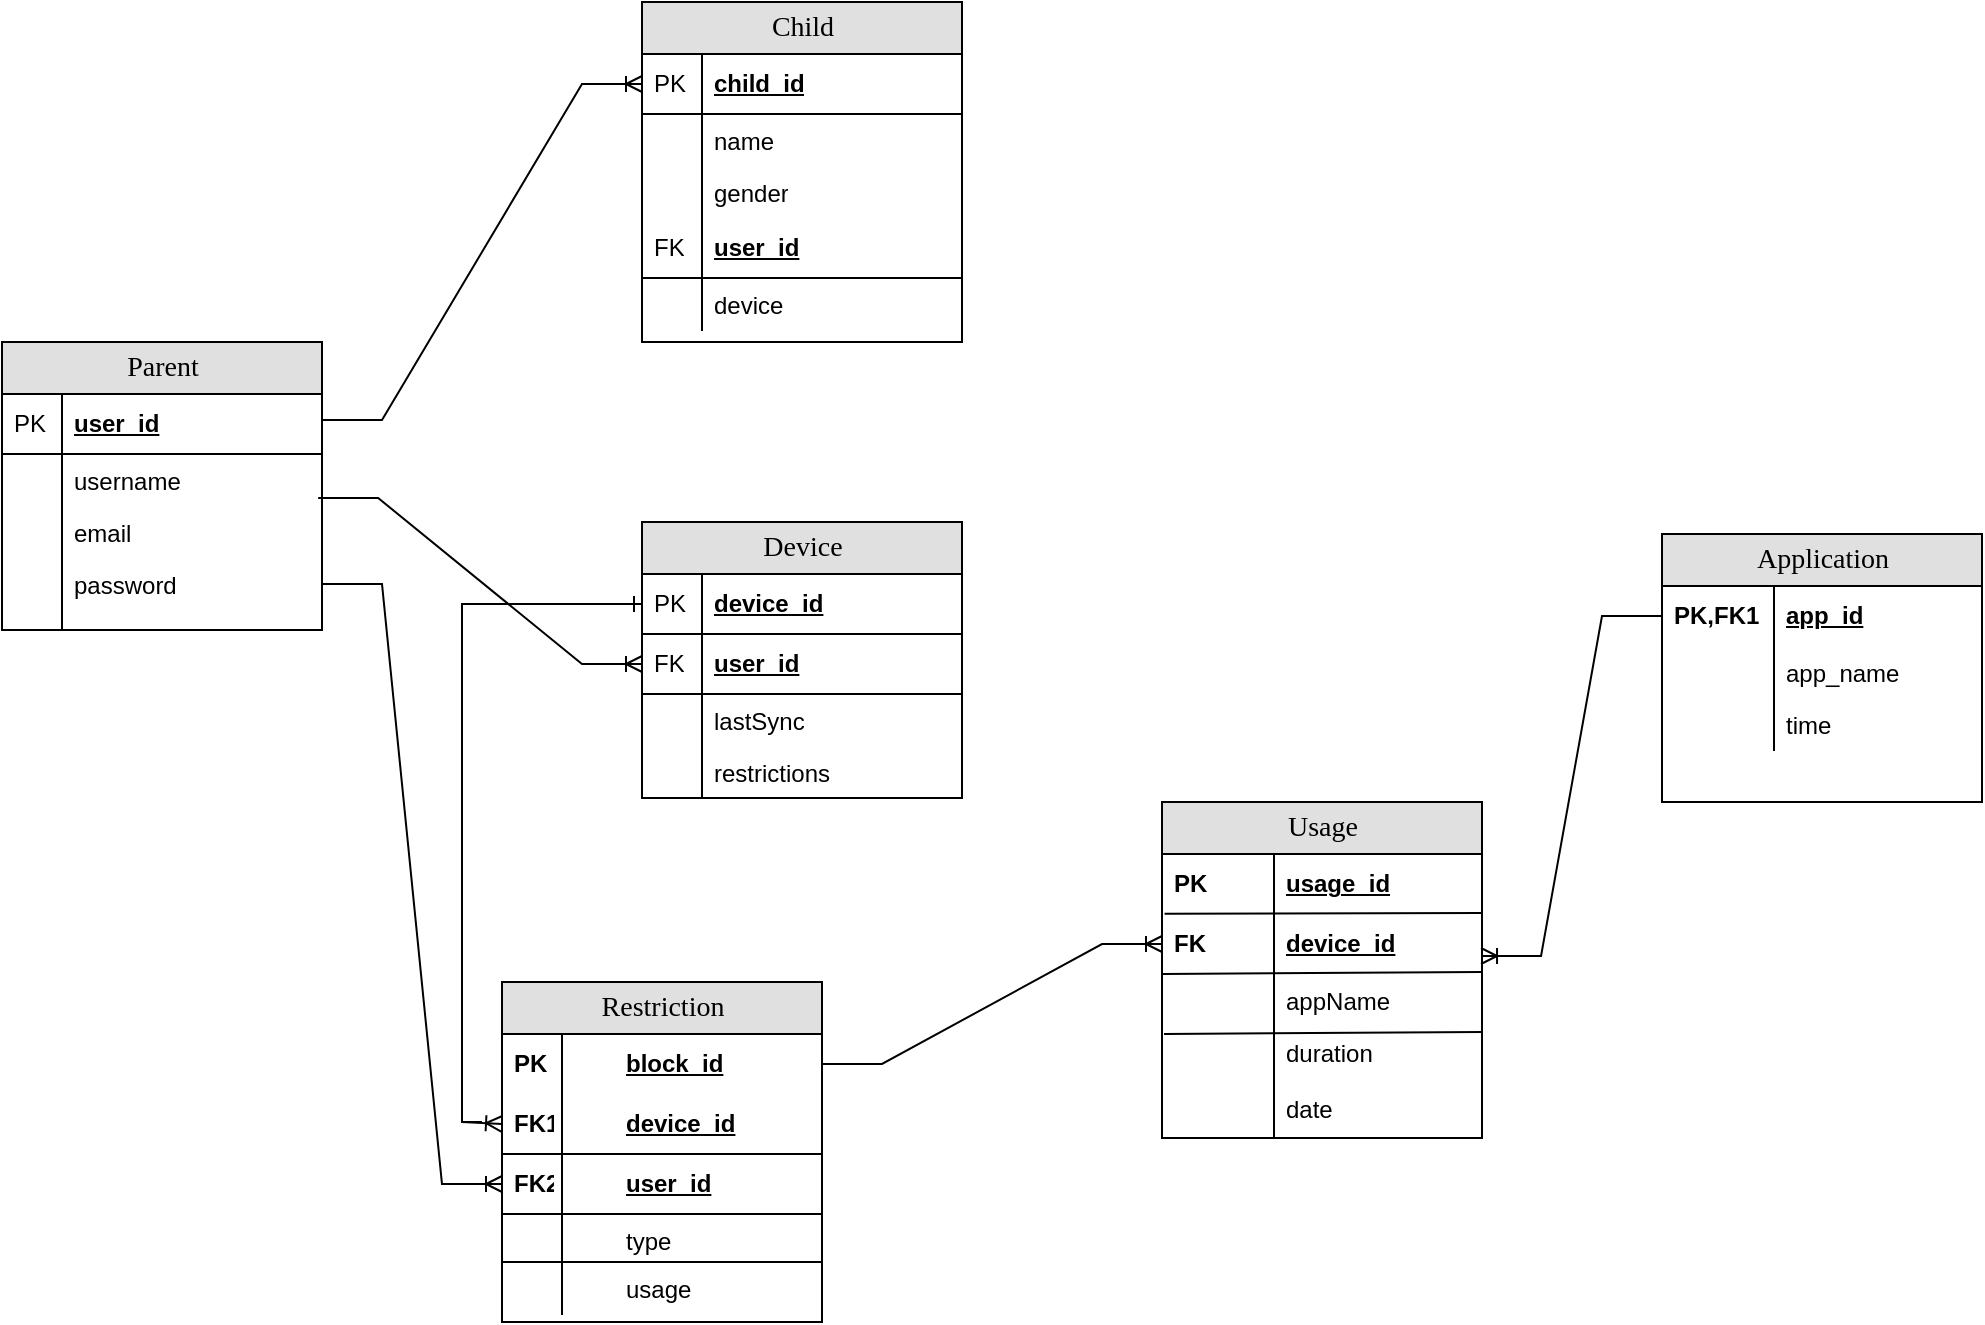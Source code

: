 <mxfile version="24.4.13" type="github">
  <diagram id="QlL1om-BwzvxGUjIWNr9" name="erd">
    <mxGraphModel dx="1429" dy="579" grid="1" gridSize="10" guides="1" tooltips="1" connect="1" arrows="1" fold="1" page="1" pageScale="1" pageWidth="850" pageHeight="1100" math="0" shadow="0">
      <root>
        <mxCell id="0" />
        <mxCell id="1" parent="0" />
        <mxCell id="mVgx2zE_5AAyynSpxI6j-8" value="Device" style="swimlane;html=1;fontStyle=0;childLayout=stackLayout;horizontal=1;startSize=26;fillColor=#e0e0e0;horizontalStack=0;resizeParent=1;resizeLast=0;collapsible=1;marginBottom=0;swimlaneFillColor=#ffffff;align=center;rounded=0;shadow=0;comic=0;labelBackgroundColor=none;strokeWidth=1;fontFamily=Verdana;fontSize=14;swimlaneLine=1;" parent="1" vertex="1">
          <mxGeometry x="360" y="370" width="160" height="138" as="geometry" />
        </mxCell>
        <mxCell id="mVgx2zE_5AAyynSpxI6j-9" value="device_id" style="shape=partialRectangle;top=0;left=0;right=0;bottom=1;html=1;align=left;verticalAlign=middle;fillColor=none;spacingLeft=34;spacingRight=4;whiteSpace=wrap;overflow=hidden;rotatable=0;points=[[0,0.5],[1,0.5]];portConstraint=eastwest;dropTarget=0;fontStyle=5;" parent="mVgx2zE_5AAyynSpxI6j-8" vertex="1">
          <mxGeometry y="26" width="160" height="30" as="geometry" />
        </mxCell>
        <mxCell id="mVgx2zE_5AAyynSpxI6j-10" value="PK" style="shape=partialRectangle;top=0;left=0;bottom=0;html=1;fillColor=none;align=left;verticalAlign=middle;spacingLeft=4;spacingRight=4;whiteSpace=wrap;overflow=hidden;rotatable=0;points=[];portConstraint=eastwest;part=1;" parent="mVgx2zE_5AAyynSpxI6j-9" vertex="1" connectable="0">
          <mxGeometry width="30" height="30" as="geometry" />
        </mxCell>
        <mxCell id="c1zQI3e8gxtUs3fDlMbk-2" value="user_id" style="shape=partialRectangle;top=0;left=0;right=0;bottom=1;html=1;align=left;verticalAlign=middle;fillColor=none;spacingLeft=34;spacingRight=4;whiteSpace=wrap;overflow=hidden;rotatable=0;points=[[0,0.5],[1,0.5]];portConstraint=eastwest;dropTarget=0;fontStyle=5;" parent="mVgx2zE_5AAyynSpxI6j-8" vertex="1">
          <mxGeometry y="56" width="160" height="30" as="geometry" />
        </mxCell>
        <mxCell id="c1zQI3e8gxtUs3fDlMbk-3" value="FK" style="shape=partialRectangle;top=0;left=0;bottom=0;html=1;fillColor=none;align=left;verticalAlign=middle;spacingLeft=4;spacingRight=4;whiteSpace=wrap;overflow=hidden;rotatable=0;points=[];portConstraint=eastwest;part=1;" parent="c1zQI3e8gxtUs3fDlMbk-2" vertex="1" connectable="0">
          <mxGeometry width="30" height="30" as="geometry" />
        </mxCell>
        <mxCell id="aT-Jbu9sk-yAGzBGs-ko-30" value="lastSync" style="shape=partialRectangle;top=0;left=0;right=0;bottom=0;html=1;align=left;verticalAlign=top;fillColor=none;spacingLeft=34;spacingRight=4;whiteSpace=wrap;overflow=hidden;rotatable=0;points=[[0,0.5],[1,0.5]];portConstraint=eastwest;dropTarget=0;" vertex="1" parent="mVgx2zE_5AAyynSpxI6j-8">
          <mxGeometry y="86" width="160" height="26" as="geometry" />
        </mxCell>
        <mxCell id="aT-Jbu9sk-yAGzBGs-ko-31" value="" style="shape=partialRectangle;top=0;left=0;bottom=0;html=1;fillColor=none;align=left;verticalAlign=top;spacingLeft=4;spacingRight=4;whiteSpace=wrap;overflow=hidden;rotatable=0;points=[];portConstraint=eastwest;part=1;" vertex="1" connectable="0" parent="aT-Jbu9sk-yAGzBGs-ko-30">
          <mxGeometry width="30" height="26" as="geometry" />
        </mxCell>
        <mxCell id="aT-Jbu9sk-yAGzBGs-ko-32" value="restrictions" style="shape=partialRectangle;top=0;left=0;right=0;bottom=0;html=1;align=left;verticalAlign=top;fillColor=none;spacingLeft=34;spacingRight=4;whiteSpace=wrap;overflow=hidden;rotatable=0;points=[[0,0.5],[1,0.5]];portConstraint=eastwest;dropTarget=0;" vertex="1" parent="mVgx2zE_5AAyynSpxI6j-8">
          <mxGeometry y="112" width="160" height="26" as="geometry" />
        </mxCell>
        <mxCell id="aT-Jbu9sk-yAGzBGs-ko-33" value="" style="shape=partialRectangle;top=0;left=0;bottom=0;html=1;fillColor=none;align=left;verticalAlign=top;spacingLeft=4;spacingRight=4;whiteSpace=wrap;overflow=hidden;rotatable=0;points=[];portConstraint=eastwest;part=1;" vertex="1" connectable="0" parent="aT-Jbu9sk-yAGzBGs-ko-32">
          <mxGeometry width="30" height="26" as="geometry" />
        </mxCell>
        <mxCell id="mVgx2zE_5AAyynSpxI6j-1" value="Restriction" style="swimlane;html=1;fontStyle=0;childLayout=stackLayout;horizontal=1;startSize=26;fillColor=#e0e0e0;horizontalStack=0;resizeParent=1;resizeLast=0;collapsible=1;marginBottom=0;swimlaneFillColor=#ffffff;align=center;rounded=0;shadow=0;comic=0;labelBackgroundColor=none;strokeWidth=1;fontFamily=Verdana;fontSize=14" parent="1" vertex="1">
          <mxGeometry x="290" y="600" width="160" height="170" as="geometry" />
        </mxCell>
        <mxCell id="mVgx2zE_5AAyynSpxI6j-2" value="block_id" style="shape=partialRectangle;top=0;left=0;right=0;bottom=0;html=1;align=left;verticalAlign=middle;fillColor=none;spacingLeft=60;spacingRight=4;whiteSpace=wrap;overflow=hidden;rotatable=0;points=[[0,0.5],[1,0.5]];portConstraint=eastwest;dropTarget=0;fontStyle=5;" parent="mVgx2zE_5AAyynSpxI6j-1" vertex="1">
          <mxGeometry y="26" width="160" height="30" as="geometry" />
        </mxCell>
        <mxCell id="mVgx2zE_5AAyynSpxI6j-3" value="PK" style="shape=partialRectangle;fontStyle=1;top=0;left=0;bottom=0;html=1;fillColor=none;align=left;verticalAlign=middle;spacingLeft=4;spacingRight=4;whiteSpace=wrap;overflow=hidden;rotatable=0;points=[];portConstraint=eastwest;part=1;" parent="mVgx2zE_5AAyynSpxI6j-2" vertex="1" connectable="0">
          <mxGeometry width="30" height="30" as="geometry" />
        </mxCell>
        <mxCell id="aT-Jbu9sk-yAGzBGs-ko-68" value="device_id" style="shape=partialRectangle;top=0;left=0;right=0;bottom=1;html=1;align=left;verticalAlign=middle;fillColor=none;spacingLeft=60;spacingRight=4;whiteSpace=wrap;overflow=hidden;rotatable=0;points=[[0,0.5],[1,0.5]];portConstraint=eastwest;dropTarget=0;fontStyle=5;" vertex="1" parent="mVgx2zE_5AAyynSpxI6j-1">
          <mxGeometry y="56" width="160" height="30" as="geometry" />
        </mxCell>
        <mxCell id="aT-Jbu9sk-yAGzBGs-ko-69" value="FK1" style="shape=partialRectangle;fontStyle=1;top=0;left=0;bottom=0;html=1;fillColor=none;align=left;verticalAlign=middle;spacingLeft=4;spacingRight=4;whiteSpace=wrap;overflow=hidden;rotatable=0;points=[];portConstraint=eastwest;part=1;" vertex="1" connectable="0" parent="aT-Jbu9sk-yAGzBGs-ko-68">
          <mxGeometry width="30" height="30" as="geometry" />
        </mxCell>
        <mxCell id="mVgx2zE_5AAyynSpxI6j-4" value="user_id" style="shape=partialRectangle;top=0;left=0;right=0;bottom=1;html=1;align=left;verticalAlign=middle;fillColor=none;spacingLeft=60;spacingRight=4;whiteSpace=wrap;overflow=hidden;rotatable=0;points=[[0,0.5],[1,0.5]];portConstraint=eastwest;dropTarget=0;fontStyle=5;" parent="mVgx2zE_5AAyynSpxI6j-1" vertex="1">
          <mxGeometry y="86" width="160" height="30" as="geometry" />
        </mxCell>
        <mxCell id="mVgx2zE_5AAyynSpxI6j-5" value="FK2" style="shape=partialRectangle;fontStyle=1;top=0;left=0;bottom=0;html=1;fillColor=none;align=left;verticalAlign=middle;spacingLeft=4;spacingRight=4;whiteSpace=wrap;overflow=hidden;rotatable=0;points=[];portConstraint=eastwest;part=1;" parent="mVgx2zE_5AAyynSpxI6j-4" vertex="1" connectable="0">
          <mxGeometry width="30" height="30" as="geometry" />
        </mxCell>
        <mxCell id="fn-GT116ZvKYQ0zQzeax-7" value="type" style="shape=partialRectangle;top=0;left=0;right=0;bottom=0;html=1;align=left;verticalAlign=top;fillColor=none;spacingLeft=60;spacingRight=4;whiteSpace=wrap;overflow=hidden;rotatable=0;points=[[0,0.5],[1,0.5]];portConstraint=eastwest;dropTarget=0;" parent="mVgx2zE_5AAyynSpxI6j-1" vertex="1">
          <mxGeometry y="116" width="160" height="24" as="geometry" />
        </mxCell>
        <mxCell id="fn-GT116ZvKYQ0zQzeax-8" value="" style="shape=partialRectangle;top=0;left=0;bottom=0;html=1;fillColor=none;align=left;verticalAlign=top;spacingLeft=4;spacingRight=4;whiteSpace=wrap;overflow=hidden;rotatable=0;points=[];portConstraint=eastwest;part=1;" parent="fn-GT116ZvKYQ0zQzeax-7" vertex="1" connectable="0">
          <mxGeometry width="30" height="24" as="geometry" />
        </mxCell>
        <mxCell id="fn-GT116ZvKYQ0zQzeax-58" value="" style="endArrow=none;html=1;rounded=0;" parent="mVgx2zE_5AAyynSpxI6j-1" edge="1">
          <mxGeometry relative="1" as="geometry">
            <mxPoint y="140" as="sourcePoint" />
            <mxPoint x="160" y="140" as="targetPoint" />
          </mxGeometry>
        </mxCell>
        <mxCell id="fn-GT116ZvKYQ0zQzeax-9" value="usage" style="shape=partialRectangle;top=0;left=0;right=0;bottom=0;html=1;align=left;verticalAlign=top;fillColor=none;spacingLeft=60;spacingRight=4;whiteSpace=wrap;overflow=hidden;rotatable=0;points=[[0,0.5],[1,0.5]];portConstraint=eastwest;dropTarget=0;" parent="mVgx2zE_5AAyynSpxI6j-1" vertex="1">
          <mxGeometry y="140" width="160" height="26" as="geometry" />
        </mxCell>
        <mxCell id="fn-GT116ZvKYQ0zQzeax-10" value="" style="shape=partialRectangle;top=0;left=0;bottom=0;html=1;fillColor=none;align=left;verticalAlign=top;spacingLeft=4;spacingRight=4;whiteSpace=wrap;overflow=hidden;rotatable=0;points=[];portConstraint=eastwest;part=1;" parent="fn-GT116ZvKYQ0zQzeax-9" vertex="1" connectable="0">
          <mxGeometry width="30" height="26" as="geometry" />
        </mxCell>
        <mxCell id="mVgx2zE_5AAyynSpxI6j-48" value="Usage" style="swimlane;html=1;fontStyle=0;childLayout=stackLayout;horizontal=1;startSize=26;fillColor=#e0e0e0;horizontalStack=0;resizeParent=1;resizeLast=0;collapsible=1;marginBottom=0;swimlaneFillColor=#ffffff;align=center;rounded=0;shadow=0;comic=0;labelBackgroundColor=none;strokeWidth=1;fontFamily=Verdana;fontSize=14" parent="1" vertex="1">
          <mxGeometry x="620" y="510" width="160" height="168" as="geometry" />
        </mxCell>
        <mxCell id="mVgx2zE_5AAyynSpxI6j-49" value="usage_id" style="shape=partialRectangle;top=0;left=0;right=0;bottom=0;html=1;align=left;verticalAlign=middle;fillColor=none;spacingLeft=60;spacingRight=4;whiteSpace=wrap;overflow=hidden;rotatable=0;points=[[0,0.5],[1,0.5]];portConstraint=eastwest;dropTarget=0;fontStyle=5;" parent="mVgx2zE_5AAyynSpxI6j-48" vertex="1">
          <mxGeometry y="26" width="160" height="30" as="geometry" />
        </mxCell>
        <mxCell id="mVgx2zE_5AAyynSpxI6j-50" value="PK" style="shape=partialRectangle;fontStyle=1;top=0;left=0;bottom=0;html=1;fillColor=none;align=left;verticalAlign=middle;spacingLeft=4;spacingRight=4;whiteSpace=wrap;overflow=hidden;rotatable=0;points=[];portConstraint=eastwest;part=1;" parent="mVgx2zE_5AAyynSpxI6j-49" vertex="1" connectable="0">
          <mxGeometry width="56" height="30" as="geometry" />
        </mxCell>
        <mxCell id="fn-GT116ZvKYQ0zQzeax-14" value="" style="endArrow=none;html=1;rounded=0;exitX=0.008;exitY=-0.003;exitDx=0;exitDy=0;exitPerimeter=0;entryX=0.999;entryY=0.982;entryDx=0;entryDy=0;entryPerimeter=0;" parent="mVgx2zE_5AAyynSpxI6j-48" edge="1">
          <mxGeometry width="50" height="50" relative="1" as="geometry">
            <mxPoint x="0.5" y="86" as="sourcePoint" />
            <mxPoint x="159.5" y="85" as="targetPoint" />
          </mxGeometry>
        </mxCell>
        <mxCell id="fn-GT116ZvKYQ0zQzeax-5" value="device_id" style="shape=partialRectangle;top=0;left=0;right=0;bottom=0;html=1;align=left;verticalAlign=middle;fillColor=none;spacingLeft=60;spacingRight=4;whiteSpace=wrap;overflow=hidden;rotatable=0;points=[[0,0.5],[1,0.5]];portConstraint=eastwest;dropTarget=0;fontStyle=5;" parent="mVgx2zE_5AAyynSpxI6j-48" vertex="1">
          <mxGeometry y="56" width="160" height="30" as="geometry" />
        </mxCell>
        <mxCell id="fn-GT116ZvKYQ0zQzeax-6" value="FK" style="shape=partialRectangle;fontStyle=1;top=0;left=0;bottom=0;html=1;fillColor=none;align=left;verticalAlign=middle;spacingLeft=4;spacingRight=4;whiteSpace=wrap;overflow=hidden;rotatable=0;points=[];portConstraint=eastwest;part=1;" parent="fn-GT116ZvKYQ0zQzeax-5" vertex="1" connectable="0">
          <mxGeometry width="56" height="30" as="geometry" />
        </mxCell>
        <mxCell id="fn-GT116ZvKYQ0zQzeax-15" value="" style="endArrow=none;html=1;rounded=0;exitX=0.008;exitY=-0.003;exitDx=0;exitDy=0;exitPerimeter=0;entryX=0.999;entryY=0.982;entryDx=0;entryDy=0;entryPerimeter=0;" parent="mVgx2zE_5AAyynSpxI6j-48" edge="1">
          <mxGeometry width="50" height="50" relative="1" as="geometry">
            <mxPoint x="1" y="116" as="sourcePoint" />
            <mxPoint x="160" y="115" as="targetPoint" />
          </mxGeometry>
        </mxCell>
        <mxCell id="mVgx2zE_5AAyynSpxI6j-53" value="appName" style="shape=partialRectangle;top=0;left=0;right=0;bottom=0;html=1;align=left;verticalAlign=top;fillColor=none;spacingLeft=60;spacingRight=4;whiteSpace=wrap;overflow=hidden;rotatable=0;points=[[0,0.5],[1,0.5]];portConstraint=eastwest;dropTarget=0;" parent="mVgx2zE_5AAyynSpxI6j-48" vertex="1">
          <mxGeometry y="86" width="160" height="26" as="geometry" />
        </mxCell>
        <mxCell id="mVgx2zE_5AAyynSpxI6j-54" value="" style="shape=partialRectangle;top=0;left=0;bottom=0;html=1;fillColor=none;align=left;verticalAlign=top;spacingLeft=4;spacingRight=4;whiteSpace=wrap;overflow=hidden;rotatable=0;points=[];portConstraint=eastwest;part=1;" parent="mVgx2zE_5AAyynSpxI6j-53" vertex="1" connectable="0">
          <mxGeometry width="56" height="26" as="geometry" />
        </mxCell>
        <mxCell id="aT-Jbu9sk-yAGzBGs-ko-36" value="duration" style="shape=partialRectangle;top=0;left=0;right=0;bottom=0;html=1;align=left;verticalAlign=top;fillColor=none;spacingLeft=60;spacingRight=4;whiteSpace=wrap;overflow=hidden;rotatable=0;points=[[0,0.5],[1,0.5]];portConstraint=eastwest;dropTarget=0;" vertex="1" parent="mVgx2zE_5AAyynSpxI6j-48">
          <mxGeometry y="112" width="160" height="28" as="geometry" />
        </mxCell>
        <mxCell id="aT-Jbu9sk-yAGzBGs-ko-37" value="" style="shape=partialRectangle;top=0;left=0;bottom=0;html=1;fillColor=none;align=left;verticalAlign=top;spacingLeft=4;spacingRight=4;whiteSpace=wrap;overflow=hidden;rotatable=0;points=[];portConstraint=eastwest;part=1;" vertex="1" connectable="0" parent="aT-Jbu9sk-yAGzBGs-ko-36">
          <mxGeometry width="56" height="28" as="geometry" />
        </mxCell>
        <mxCell id="aT-Jbu9sk-yAGzBGs-ko-38" value="date" style="shape=partialRectangle;top=0;left=0;right=0;bottom=0;html=1;align=left;verticalAlign=top;fillColor=none;spacingLeft=60;spacingRight=4;whiteSpace=wrap;overflow=hidden;rotatable=0;points=[[0,0.5],[1,0.5]];portConstraint=eastwest;dropTarget=0;" vertex="1" parent="mVgx2zE_5AAyynSpxI6j-48">
          <mxGeometry y="140" width="160" height="28" as="geometry" />
        </mxCell>
        <mxCell id="aT-Jbu9sk-yAGzBGs-ko-39" value="" style="shape=partialRectangle;top=0;left=0;bottom=0;html=1;fillColor=none;align=left;verticalAlign=top;spacingLeft=4;spacingRight=4;whiteSpace=wrap;overflow=hidden;rotatable=0;points=[];portConstraint=eastwest;part=1;" vertex="1" connectable="0" parent="aT-Jbu9sk-yAGzBGs-ko-38">
          <mxGeometry width="56" height="28" as="geometry" />
        </mxCell>
        <mxCell id="fn-GT116ZvKYQ0zQzeax-13" value="" style="endArrow=none;html=1;rounded=0;exitX=0.008;exitY=-0.003;exitDx=0;exitDy=0;exitPerimeter=0;entryX=0.999;entryY=0.982;entryDx=0;entryDy=0;entryPerimeter=0;" parent="mVgx2zE_5AAyynSpxI6j-48" target="mVgx2zE_5AAyynSpxI6j-49" edge="1">
          <mxGeometry width="50" height="50" relative="1" as="geometry">
            <mxPoint x="1.28" y="55.91" as="sourcePoint" />
            <mxPoint x="150" y="-90" as="targetPoint" />
          </mxGeometry>
        </mxCell>
        <mxCell id="mVgx2zE_5AAyynSpxI6j-77" value="Parent" style="swimlane;html=1;fontStyle=0;childLayout=stackLayout;horizontal=1;startSize=26;fillColor=#e0e0e0;horizontalStack=0;resizeParent=1;resizeLast=0;collapsible=1;marginBottom=0;swimlaneFillColor=#ffffff;align=center;rounded=0;shadow=0;comic=0;labelBackgroundColor=none;strokeWidth=1;fontFamily=Verdana;fontSize=14" parent="1" vertex="1">
          <mxGeometry x="40" y="280" width="160" height="144" as="geometry" />
        </mxCell>
        <mxCell id="mVgx2zE_5AAyynSpxI6j-78" value="user_id" style="shape=partialRectangle;top=0;left=0;right=0;bottom=1;html=1;align=left;verticalAlign=middle;fillColor=none;spacingLeft=34;spacingRight=4;whiteSpace=wrap;overflow=hidden;rotatable=0;points=[[0,0.5],[1,0.5]];portConstraint=eastwest;dropTarget=0;fontStyle=5;" parent="mVgx2zE_5AAyynSpxI6j-77" vertex="1">
          <mxGeometry y="26" width="160" height="30" as="geometry" />
        </mxCell>
        <mxCell id="mVgx2zE_5AAyynSpxI6j-79" value="PK" style="shape=partialRectangle;top=0;left=0;bottom=0;html=1;fillColor=none;align=left;verticalAlign=middle;spacingLeft=4;spacingRight=4;whiteSpace=wrap;overflow=hidden;rotatable=0;points=[];portConstraint=eastwest;part=1;" parent="mVgx2zE_5AAyynSpxI6j-78" vertex="1" connectable="0">
          <mxGeometry width="30" height="30" as="geometry" />
        </mxCell>
        <mxCell id="mVgx2zE_5AAyynSpxI6j-80" value="username" style="shape=partialRectangle;top=0;left=0;right=0;bottom=0;html=1;align=left;verticalAlign=top;fillColor=none;spacingLeft=34;spacingRight=4;whiteSpace=wrap;overflow=hidden;rotatable=0;points=[[0,0.5],[1,0.5]];portConstraint=eastwest;dropTarget=0;" parent="mVgx2zE_5AAyynSpxI6j-77" vertex="1">
          <mxGeometry y="56" width="160" height="26" as="geometry" />
        </mxCell>
        <mxCell id="mVgx2zE_5AAyynSpxI6j-81" value="" style="shape=partialRectangle;top=0;left=0;bottom=0;html=1;fillColor=none;align=left;verticalAlign=top;spacingLeft=4;spacingRight=4;whiteSpace=wrap;overflow=hidden;rotatable=0;points=[];portConstraint=eastwest;part=1;" parent="mVgx2zE_5AAyynSpxI6j-80" vertex="1" connectable="0">
          <mxGeometry width="30" height="26" as="geometry" />
        </mxCell>
        <mxCell id="mVgx2zE_5AAyynSpxI6j-82" value="email" style="shape=partialRectangle;top=0;left=0;right=0;bottom=0;html=1;align=left;verticalAlign=top;fillColor=none;spacingLeft=34;spacingRight=4;whiteSpace=wrap;overflow=hidden;rotatable=0;points=[[0,0.5],[1,0.5]];portConstraint=eastwest;dropTarget=0;" parent="mVgx2zE_5AAyynSpxI6j-77" vertex="1">
          <mxGeometry y="82" width="160" height="26" as="geometry" />
        </mxCell>
        <mxCell id="mVgx2zE_5AAyynSpxI6j-83" value="" style="shape=partialRectangle;top=0;left=0;bottom=0;html=1;fillColor=none;align=left;verticalAlign=top;spacingLeft=4;spacingRight=4;whiteSpace=wrap;overflow=hidden;rotatable=0;points=[];portConstraint=eastwest;part=1;" parent="mVgx2zE_5AAyynSpxI6j-82" vertex="1" connectable="0">
          <mxGeometry width="30" height="26" as="geometry" />
        </mxCell>
        <mxCell id="mVgx2zE_5AAyynSpxI6j-84" value="password" style="shape=partialRectangle;top=0;left=0;right=0;bottom=0;html=1;align=left;verticalAlign=top;fillColor=none;spacingLeft=34;spacingRight=4;whiteSpace=wrap;overflow=hidden;rotatable=0;points=[[0,0.5],[1,0.5]];portConstraint=eastwest;dropTarget=0;" parent="mVgx2zE_5AAyynSpxI6j-77" vertex="1">
          <mxGeometry y="108" width="160" height="26" as="geometry" />
        </mxCell>
        <mxCell id="mVgx2zE_5AAyynSpxI6j-85" value="" style="shape=partialRectangle;top=0;left=0;bottom=0;html=1;fillColor=none;align=left;verticalAlign=top;spacingLeft=4;spacingRight=4;whiteSpace=wrap;overflow=hidden;rotatable=0;points=[];portConstraint=eastwest;part=1;" parent="mVgx2zE_5AAyynSpxI6j-84" vertex="1" connectable="0">
          <mxGeometry width="30" height="26" as="geometry" />
        </mxCell>
        <mxCell id="mVgx2zE_5AAyynSpxI6j-86" value="" style="shape=partialRectangle;top=0;left=0;right=0;bottom=0;html=1;align=left;verticalAlign=top;fillColor=none;spacingLeft=34;spacingRight=4;whiteSpace=wrap;overflow=hidden;rotatable=0;points=[[0,0.5],[1,0.5]];portConstraint=eastwest;dropTarget=0;" parent="mVgx2zE_5AAyynSpxI6j-77" vertex="1">
          <mxGeometry y="134" width="160" height="10" as="geometry" />
        </mxCell>
        <mxCell id="mVgx2zE_5AAyynSpxI6j-87" value="" style="shape=partialRectangle;top=0;left=0;bottom=0;html=1;fillColor=none;align=left;verticalAlign=top;spacingLeft=4;spacingRight=4;whiteSpace=wrap;overflow=hidden;rotatable=0;points=[];portConstraint=eastwest;part=1;" parent="mVgx2zE_5AAyynSpxI6j-86" vertex="1" connectable="0">
          <mxGeometry width="30" height="10" as="geometry" />
        </mxCell>
        <mxCell id="c1zQI3e8gxtUs3fDlMbk-13" value="Application" style="swimlane;html=1;fontStyle=0;childLayout=stackLayout;horizontal=1;startSize=26;fillColor=#e0e0e0;horizontalStack=0;resizeParent=1;resizeLast=0;collapsible=1;marginBottom=0;swimlaneFillColor=#ffffff;align=center;rounded=0;shadow=0;comic=0;labelBackgroundColor=none;strokeWidth=1;fontFamily=Verdana;fontSize=14" parent="1" vertex="1">
          <mxGeometry x="870" y="376" width="160" height="134" as="geometry" />
        </mxCell>
        <mxCell id="c1zQI3e8gxtUs3fDlMbk-14" value="app_id" style="shape=partialRectangle;top=0;left=0;right=0;bottom=0;html=1;align=left;verticalAlign=middle;fillColor=none;spacingLeft=60;spacingRight=4;whiteSpace=wrap;overflow=hidden;rotatable=0;points=[[0,0.5],[1,0.5]];portConstraint=eastwest;dropTarget=0;fontStyle=5;" parent="c1zQI3e8gxtUs3fDlMbk-13" vertex="1">
          <mxGeometry y="26" width="160" height="30" as="geometry" />
        </mxCell>
        <mxCell id="c1zQI3e8gxtUs3fDlMbk-15" value="PK,FK1" style="shape=partialRectangle;fontStyle=1;top=0;left=0;bottom=0;html=1;fillColor=none;align=left;verticalAlign=middle;spacingLeft=4;spacingRight=4;whiteSpace=wrap;overflow=hidden;rotatable=0;points=[];portConstraint=eastwest;part=1;" parent="c1zQI3e8gxtUs3fDlMbk-14" vertex="1" connectable="0">
          <mxGeometry width="56" height="30" as="geometry" />
        </mxCell>
        <mxCell id="c1zQI3e8gxtUs3fDlMbk-18" value="app_name" style="shape=partialRectangle;top=0;left=0;right=0;bottom=0;html=1;align=left;verticalAlign=top;fillColor=none;spacingLeft=60;spacingRight=4;whiteSpace=wrap;overflow=hidden;rotatable=0;points=[[0,0.5],[1,0.5]];portConstraint=eastwest;dropTarget=0;" parent="c1zQI3e8gxtUs3fDlMbk-13" vertex="1">
          <mxGeometry y="56" width="160" height="26" as="geometry" />
        </mxCell>
        <mxCell id="c1zQI3e8gxtUs3fDlMbk-19" value="" style="shape=partialRectangle;top=0;left=0;bottom=0;html=1;fillColor=none;align=left;verticalAlign=top;spacingLeft=4;spacingRight=4;whiteSpace=wrap;overflow=hidden;rotatable=0;points=[];portConstraint=eastwest;part=1;" parent="c1zQI3e8gxtUs3fDlMbk-18" vertex="1" connectable="0">
          <mxGeometry width="56" height="26" as="geometry" />
        </mxCell>
        <mxCell id="fn-GT116ZvKYQ0zQzeax-56" value="time" style="shape=partialRectangle;top=0;left=0;right=0;bottom=0;html=1;align=left;verticalAlign=top;fillColor=none;spacingLeft=60;spacingRight=4;whiteSpace=wrap;overflow=hidden;rotatable=0;points=[[0,0.5],[1,0.5]];portConstraint=eastwest;dropTarget=0;" parent="c1zQI3e8gxtUs3fDlMbk-13" vertex="1">
          <mxGeometry y="82" width="160" height="26" as="geometry" />
        </mxCell>
        <mxCell id="fn-GT116ZvKYQ0zQzeax-57" value="" style="shape=partialRectangle;top=0;left=0;bottom=0;html=1;fillColor=none;align=left;verticalAlign=top;spacingLeft=4;spacingRight=4;whiteSpace=wrap;overflow=hidden;rotatable=0;points=[];portConstraint=eastwest;part=1;" parent="fn-GT116ZvKYQ0zQzeax-56" vertex="1" connectable="0">
          <mxGeometry width="56" height="26" as="geometry" />
        </mxCell>
        <mxCell id="fn-GT116ZvKYQ0zQzeax-26" value="" style="fontSize=12;html=1;endArrow=ERoneToMany;rounded=0;entryX=0;entryY=0.5;entryDx=0;entryDy=0;" parent="1" target="aT-Jbu9sk-yAGzBGs-ko-68" edge="1">
          <mxGeometry width="100" height="100" relative="1" as="geometry">
            <mxPoint x="270" y="670" as="sourcePoint" />
            <mxPoint x="130" y="470" as="targetPoint" />
          </mxGeometry>
        </mxCell>
        <mxCell id="fn-GT116ZvKYQ0zQzeax-27" value="" style="edgeStyle=entityRelationEdgeStyle;fontSize=12;html=1;endArrow=ERoneToMany;rounded=0;entryX=0;entryY=0.5;entryDx=0;entryDy=0;exitX=0.988;exitY=-0.154;exitDx=0;exitDy=0;exitPerimeter=0;" parent="1" source="mVgx2zE_5AAyynSpxI6j-82" target="c1zQI3e8gxtUs3fDlMbk-2" edge="1">
          <mxGeometry width="100" height="100" relative="1" as="geometry">
            <mxPoint x="210" y="320" as="sourcePoint" />
            <mxPoint x="450" y="330" as="targetPoint" />
            <Array as="points">
              <mxPoint x="210" y="370" />
            </Array>
          </mxGeometry>
        </mxCell>
        <mxCell id="fn-GT116ZvKYQ0zQzeax-29" value="" style="edgeStyle=entityRelationEdgeStyle;fontSize=12;html=1;endArrow=ERoneToMany;rounded=0;entryX=0;entryY=0.5;entryDx=0;entryDy=0;" parent="1" edge="1">
          <mxGeometry width="100" height="100" relative="1" as="geometry">
            <mxPoint x="200" y="319" as="sourcePoint" />
            <mxPoint x="360" y="151" as="targetPoint" />
          </mxGeometry>
        </mxCell>
        <mxCell id="fn-GT116ZvKYQ0zQzeax-30" value="" style="edgeStyle=entityRelationEdgeStyle;fontSize=12;html=1;endArrow=ERoneToMany;rounded=0;entryX=0;entryY=0.5;entryDx=0;entryDy=0;exitX=1;exitY=0.5;exitDx=0;exitDy=0;" parent="1" source="mVgx2zE_5AAyynSpxI6j-2" target="fn-GT116ZvKYQ0zQzeax-5" edge="1">
          <mxGeometry width="100" height="100" relative="1" as="geometry">
            <mxPoint x="370" y="670" as="sourcePoint" />
            <mxPoint x="197.778" y="740" as="targetPoint" />
            <Array as="points">
              <mxPoint x="540" y="170" />
            </Array>
          </mxGeometry>
        </mxCell>
        <mxCell id="fn-GT116ZvKYQ0zQzeax-40" value="" style="edgeStyle=entityRelationEdgeStyle;fontSize=12;html=1;endArrow=ERoneToMany;rounded=0;exitX=0;exitY=0.5;exitDx=0;exitDy=0;entryX=0.997;entryY=-0.346;entryDx=0;entryDy=0;entryPerimeter=0;" parent="1" source="c1zQI3e8gxtUs3fDlMbk-14" target="mVgx2zE_5AAyynSpxI6j-53" edge="1">
          <mxGeometry width="100" height="100" relative="1" as="geometry">
            <mxPoint x="550" y="360" as="sourcePoint" />
            <mxPoint x="1060" y="600" as="targetPoint" />
            <Array as="points">
              <mxPoint x="920" y="350" />
              <mxPoint x="860" y="480" />
              <mxPoint x="760" y="480" />
            </Array>
          </mxGeometry>
        </mxCell>
        <mxCell id="aT-Jbu9sk-yAGzBGs-ko-5" value="Child" style="swimlane;html=1;fontStyle=0;childLayout=stackLayout;horizontal=1;startSize=26;fillColor=#e0e0e0;horizontalStack=0;resizeParent=1;resizeLast=0;collapsible=1;marginBottom=0;swimlaneFillColor=#ffffff;align=center;rounded=0;shadow=0;comic=0;labelBackgroundColor=none;strokeWidth=1;fontFamily=Verdana;fontSize=14" vertex="1" parent="1">
          <mxGeometry x="360" y="110" width="160" height="170" as="geometry" />
        </mxCell>
        <mxCell id="aT-Jbu9sk-yAGzBGs-ko-6" value="child_id" style="shape=partialRectangle;top=0;left=0;right=0;bottom=1;html=1;align=left;verticalAlign=middle;fillColor=none;spacingLeft=34;spacingRight=4;whiteSpace=wrap;overflow=hidden;rotatable=0;points=[[0,0.5],[1,0.5]];portConstraint=eastwest;dropTarget=0;fontStyle=5;" vertex="1" parent="aT-Jbu9sk-yAGzBGs-ko-5">
          <mxGeometry y="26" width="160" height="30" as="geometry" />
        </mxCell>
        <mxCell id="aT-Jbu9sk-yAGzBGs-ko-7" value="PK" style="shape=partialRectangle;top=0;left=0;bottom=0;html=1;fillColor=none;align=left;verticalAlign=middle;spacingLeft=4;spacingRight=4;whiteSpace=wrap;overflow=hidden;rotatable=0;points=[];portConstraint=eastwest;part=1;" vertex="1" connectable="0" parent="aT-Jbu9sk-yAGzBGs-ko-6">
          <mxGeometry width="30" height="30" as="geometry" />
        </mxCell>
        <mxCell id="aT-Jbu9sk-yAGzBGs-ko-8" value="name" style="shape=partialRectangle;top=0;left=0;right=0;bottom=0;html=1;align=left;verticalAlign=top;fillColor=none;spacingLeft=34;spacingRight=4;whiteSpace=wrap;overflow=hidden;rotatable=0;points=[[0,0.5],[1,0.5]];portConstraint=eastwest;dropTarget=0;" vertex="1" parent="aT-Jbu9sk-yAGzBGs-ko-5">
          <mxGeometry y="56" width="160" height="26" as="geometry" />
        </mxCell>
        <mxCell id="aT-Jbu9sk-yAGzBGs-ko-9" value="" style="shape=partialRectangle;top=0;left=0;bottom=0;html=1;fillColor=none;align=left;verticalAlign=top;spacingLeft=4;spacingRight=4;whiteSpace=wrap;overflow=hidden;rotatable=0;points=[];portConstraint=eastwest;part=1;" vertex="1" connectable="0" parent="aT-Jbu9sk-yAGzBGs-ko-8">
          <mxGeometry width="30" height="26" as="geometry" />
        </mxCell>
        <mxCell id="aT-Jbu9sk-yAGzBGs-ko-10" value="gender" style="shape=partialRectangle;top=0;left=0;right=0;bottom=0;html=1;align=left;verticalAlign=top;fillColor=none;spacingLeft=34;spacingRight=4;whiteSpace=wrap;overflow=hidden;rotatable=0;points=[[0,0.5],[1,0.5]];portConstraint=eastwest;dropTarget=0;" vertex="1" parent="aT-Jbu9sk-yAGzBGs-ko-5">
          <mxGeometry y="82" width="160" height="26" as="geometry" />
        </mxCell>
        <mxCell id="aT-Jbu9sk-yAGzBGs-ko-11" value="" style="shape=partialRectangle;top=0;left=0;bottom=0;html=1;fillColor=none;align=left;verticalAlign=top;spacingLeft=4;spacingRight=4;whiteSpace=wrap;overflow=hidden;rotatable=0;points=[];portConstraint=eastwest;part=1;" vertex="1" connectable="0" parent="aT-Jbu9sk-yAGzBGs-ko-10">
          <mxGeometry width="30" height="26" as="geometry" />
        </mxCell>
        <mxCell id="aT-Jbu9sk-yAGzBGs-ko-22" value="user_id" style="shape=partialRectangle;top=0;left=0;right=0;bottom=1;html=1;align=left;verticalAlign=middle;fillColor=none;spacingLeft=34;spacingRight=4;whiteSpace=wrap;overflow=hidden;rotatable=0;points=[[0,0.5],[1,0.5]];portConstraint=eastwest;dropTarget=0;fontStyle=5;" vertex="1" parent="aT-Jbu9sk-yAGzBGs-ko-5">
          <mxGeometry y="108" width="160" height="30" as="geometry" />
        </mxCell>
        <mxCell id="aT-Jbu9sk-yAGzBGs-ko-23" value="FK" style="shape=partialRectangle;top=0;left=0;bottom=0;html=1;fillColor=none;align=left;verticalAlign=middle;spacingLeft=4;spacingRight=4;whiteSpace=wrap;overflow=hidden;rotatable=0;points=[];portConstraint=eastwest;part=1;" vertex="1" connectable="0" parent="aT-Jbu9sk-yAGzBGs-ko-22">
          <mxGeometry width="30" height="30" as="geometry" />
        </mxCell>
        <mxCell id="aT-Jbu9sk-yAGzBGs-ko-26" value="device" style="shape=partialRectangle;top=0;left=0;right=0;bottom=0;html=1;align=left;verticalAlign=top;fillColor=none;spacingLeft=34;spacingRight=4;whiteSpace=wrap;overflow=hidden;rotatable=0;points=[[0,0.5],[1,0.5]];portConstraint=eastwest;dropTarget=0;" vertex="1" parent="aT-Jbu9sk-yAGzBGs-ko-5">
          <mxGeometry y="138" width="160" height="26" as="geometry" />
        </mxCell>
        <mxCell id="aT-Jbu9sk-yAGzBGs-ko-27" value="" style="shape=partialRectangle;top=0;left=0;bottom=0;html=1;fillColor=none;align=left;verticalAlign=top;spacingLeft=4;spacingRight=4;whiteSpace=wrap;overflow=hidden;rotatable=0;points=[];portConstraint=eastwest;part=1;" vertex="1" connectable="0" parent="aT-Jbu9sk-yAGzBGs-ko-26">
          <mxGeometry width="30" height="26" as="geometry" />
        </mxCell>
        <mxCell id="aT-Jbu9sk-yAGzBGs-ko-72" value="" style="edgeStyle=entityRelationEdgeStyle;fontSize=12;html=1;endArrow=ERoneToMany;rounded=0;entryX=0;entryY=0.5;entryDx=0;entryDy=0;exitX=1;exitY=0.5;exitDx=0;exitDy=0;" edge="1" parent="1" source="mVgx2zE_5AAyynSpxI6j-84" target="mVgx2zE_5AAyynSpxI6j-4">
          <mxGeometry width="100" height="100" relative="1" as="geometry">
            <mxPoint x="208" y="368" as="sourcePoint" />
            <mxPoint x="370" y="451" as="targetPoint" />
            <Array as="points">
              <mxPoint x="220" y="380" />
            </Array>
          </mxGeometry>
        </mxCell>
        <mxCell id="aT-Jbu9sk-yAGzBGs-ko-73" value="" style="edgeStyle=orthogonalEdgeStyle;fontSize=12;html=1;endArrow=ERone;endFill=1;rounded=0;entryX=0;entryY=0.5;entryDx=0;entryDy=0;" edge="1" parent="1" target="mVgx2zE_5AAyynSpxI6j-9">
          <mxGeometry width="100" height="100" relative="1" as="geometry">
            <mxPoint x="280" y="670" as="sourcePoint" />
            <mxPoint x="410" y="460" as="targetPoint" />
            <Array as="points">
              <mxPoint x="270" y="670" />
              <mxPoint x="270" y="411" />
            </Array>
          </mxGeometry>
        </mxCell>
      </root>
    </mxGraphModel>
  </diagram>
</mxfile>
